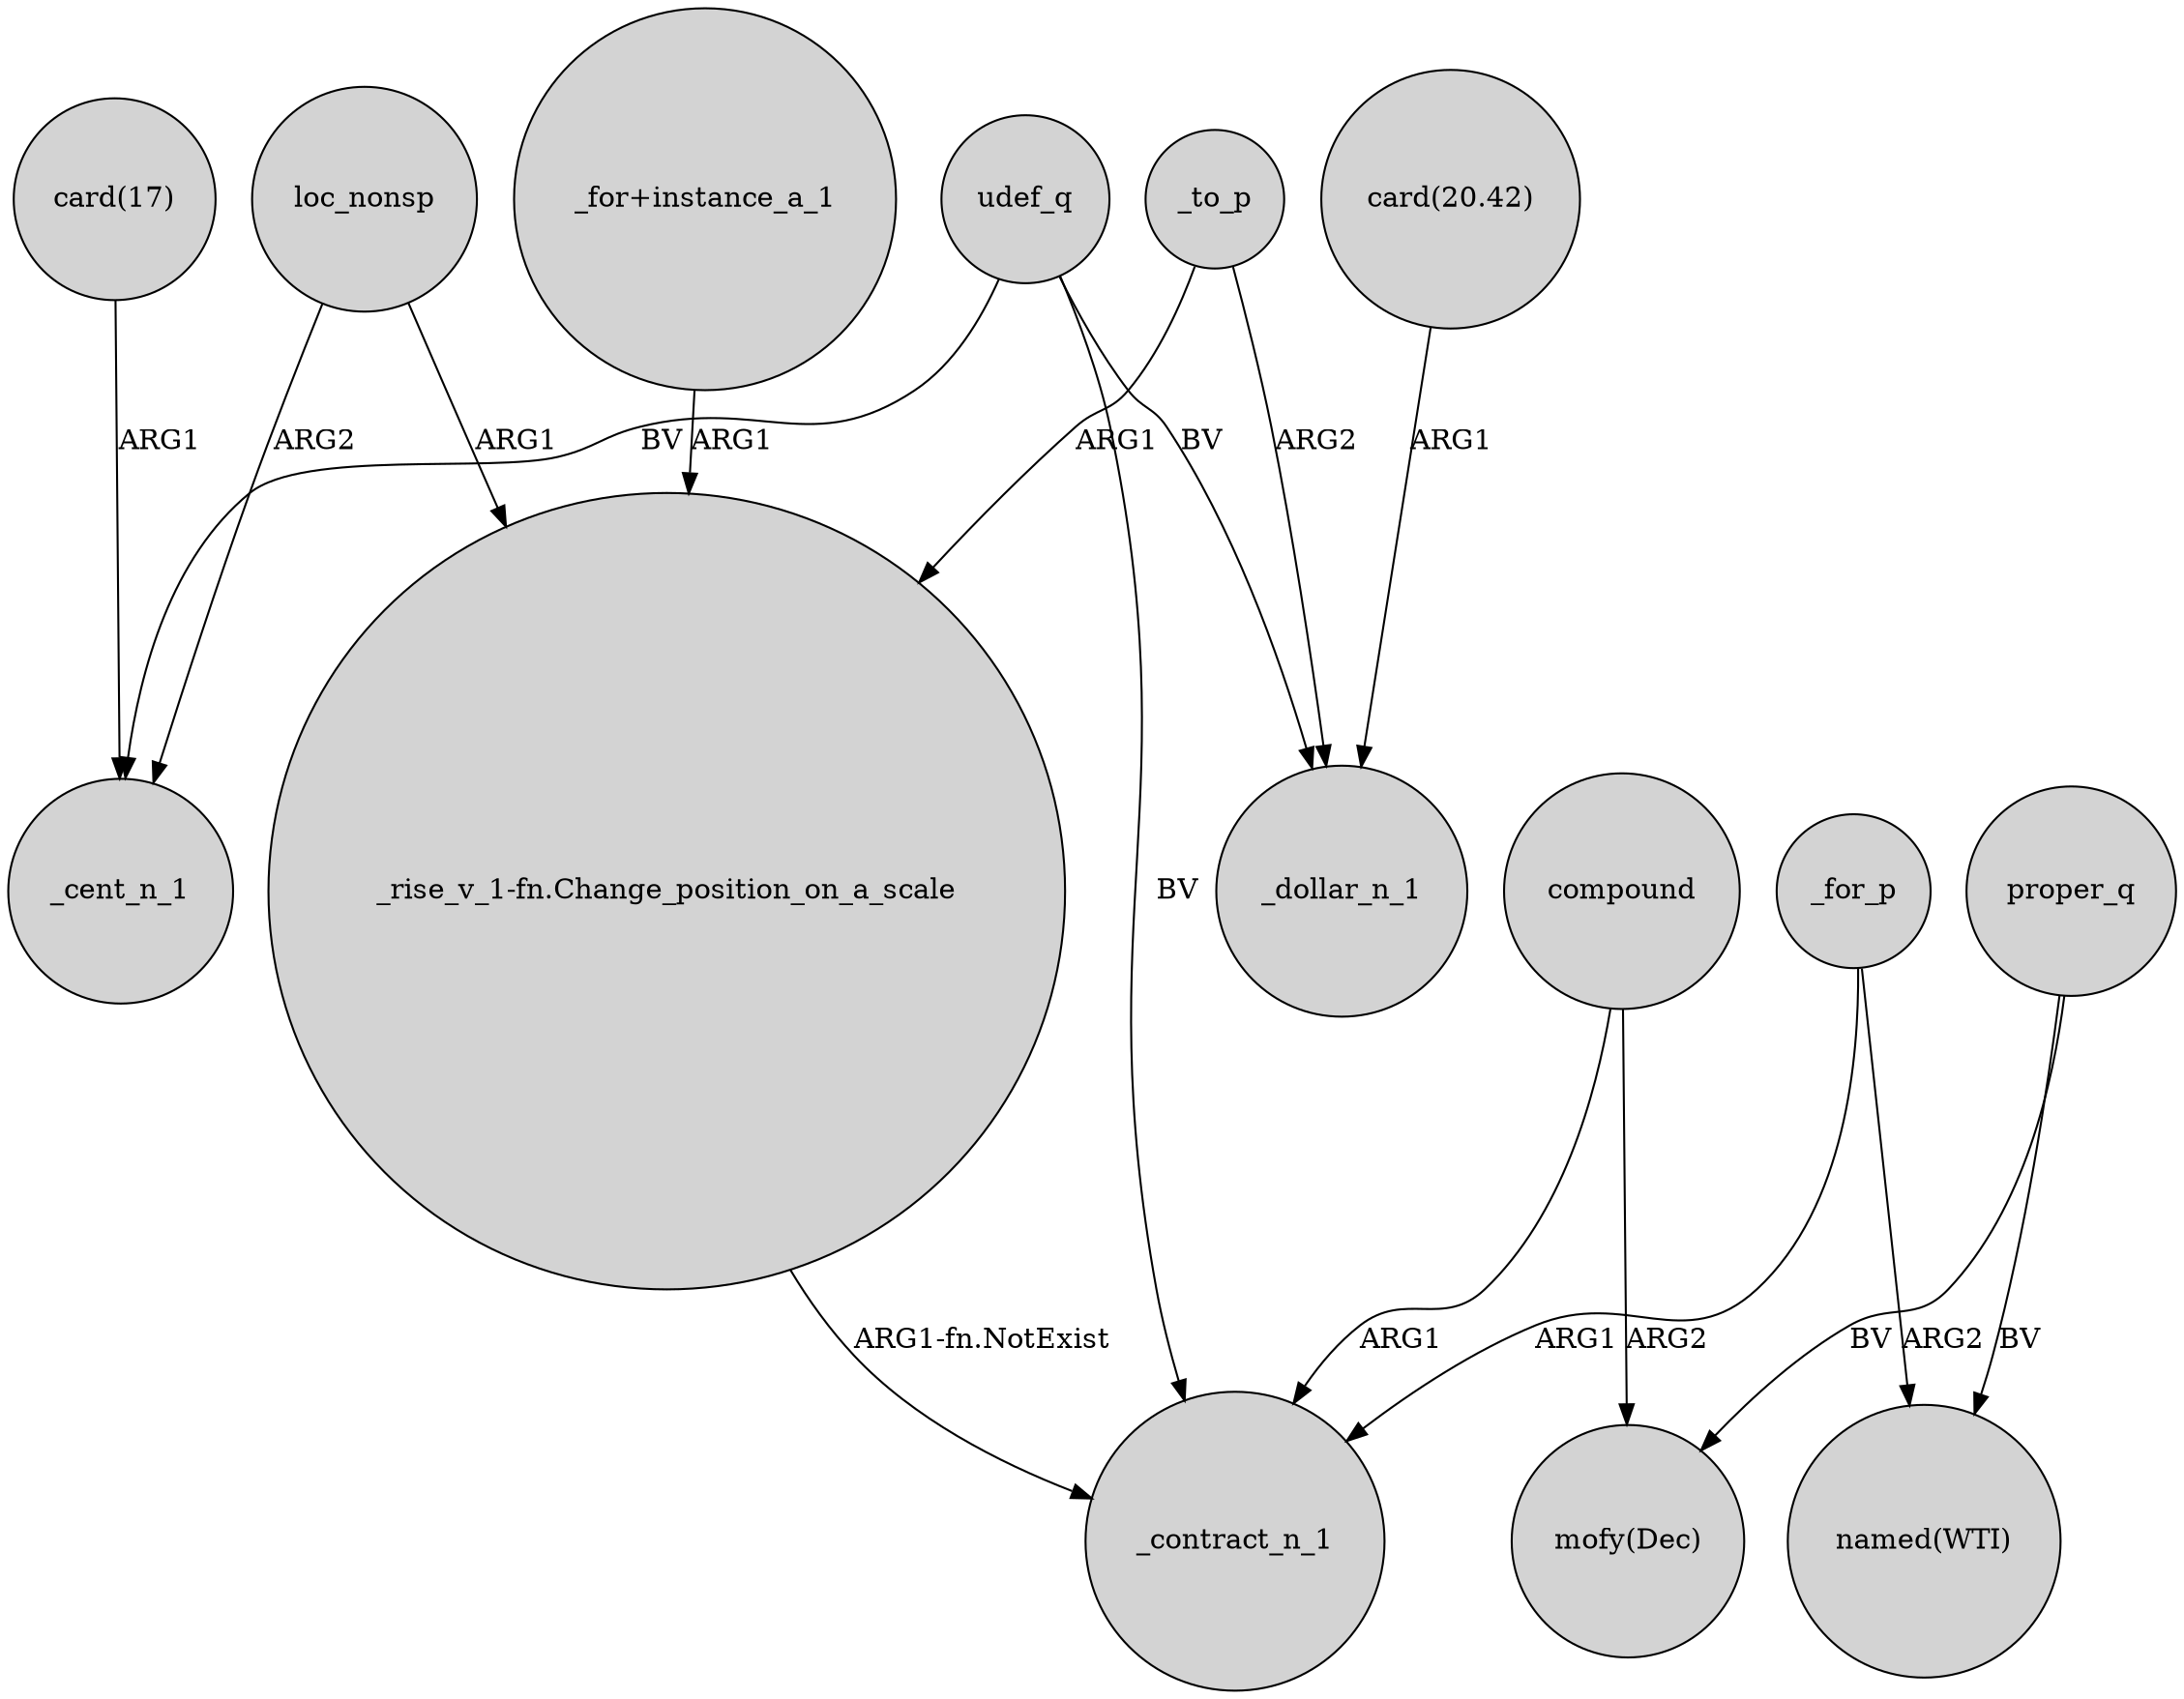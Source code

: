 digraph {
	node [shape=circle style=filled]
	loc_nonsp -> _cent_n_1 [label=ARG2]
	"_rise_v_1-fn.Change_position_on_a_scale" -> _contract_n_1 [label="ARG1-fn.NotExist"]
	proper_q -> "named(WTI)" [label=BV]
	_to_p -> _dollar_n_1 [label=ARG2]
	compound -> _contract_n_1 [label=ARG1]
	loc_nonsp -> "_rise_v_1-fn.Change_position_on_a_scale" [label=ARG1]
	"card(20.42)" -> _dollar_n_1 [label=ARG1]
	udef_q -> _contract_n_1 [label=BV]
	_to_p -> "_rise_v_1-fn.Change_position_on_a_scale" [label=ARG1]
	udef_q -> _cent_n_1 [label=BV]
	_for_p -> _contract_n_1 [label=ARG1]
	_for_p -> "named(WTI)" [label=ARG2]
	proper_q -> "mofy(Dec)" [label=BV]
	compound -> "mofy(Dec)" [label=ARG2]
	udef_q -> _dollar_n_1 [label=BV]
	"_for+instance_a_1" -> "_rise_v_1-fn.Change_position_on_a_scale" [label=ARG1]
	"card(17)" -> _cent_n_1 [label=ARG1]
}
